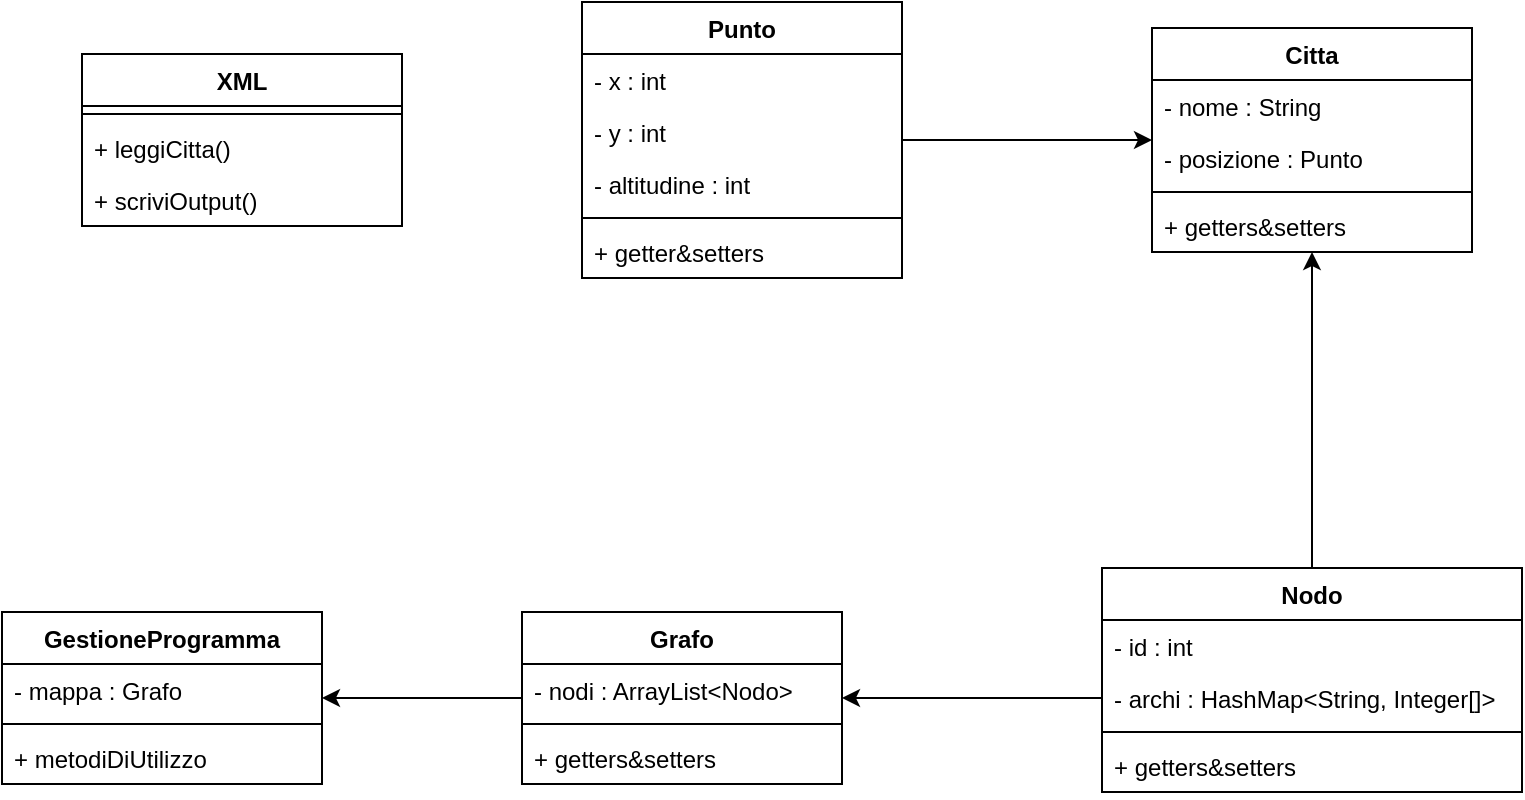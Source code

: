 <mxfile version="14.6.13" type="device"><diagram id="CwCLMNkQ8oK-efodpfcw" name="Page-1"><mxGraphModel dx="982" dy="582" grid="1" gridSize="10" guides="1" tooltips="1" connect="1" arrows="1" fold="1" page="1" pageScale="1" pageWidth="827" pageHeight="1169" math="0" shadow="0"><root><mxCell id="0"/><mxCell id="1" parent="0"/><mxCell id="TOiY_6qtpV0-sbjie0g5-25" style="edgeStyle=orthogonalEdgeStyle;rounded=0;orthogonalLoop=1;jettySize=auto;html=1;" edge="1" parent="1" source="TOiY_6qtpV0-sbjie0g5-1" target="TOiY_6qtpV0-sbjie0g5-17"><mxGeometry relative="1" as="geometry"/></mxCell><mxCell id="TOiY_6qtpV0-sbjie0g5-1" value="Nodo" style="swimlane;fontStyle=1;align=center;verticalAlign=top;childLayout=stackLayout;horizontal=1;startSize=26;horizontalStack=0;resizeParent=1;resizeParentMax=0;resizeLast=0;collapsible=1;marginBottom=0;" vertex="1" parent="1"><mxGeometry x="720" y="630" width="210" height="112" as="geometry"/></mxCell><mxCell id="TOiY_6qtpV0-sbjie0g5-5" value="- id : int" style="text;strokeColor=none;fillColor=none;align=left;verticalAlign=top;spacingLeft=4;spacingRight=4;overflow=hidden;rotatable=0;points=[[0,0.5],[1,0.5]];portConstraint=eastwest;" vertex="1" parent="TOiY_6qtpV0-sbjie0g5-1"><mxGeometry y="26" width="210" height="26" as="geometry"/></mxCell><mxCell id="TOiY_6qtpV0-sbjie0g5-2" value="- archi : HashMap&lt;String, Integer[]&gt;" style="text;strokeColor=none;fillColor=none;align=left;verticalAlign=top;spacingLeft=4;spacingRight=4;overflow=hidden;rotatable=0;points=[[0,0.5],[1,0.5]];portConstraint=eastwest;" vertex="1" parent="TOiY_6qtpV0-sbjie0g5-1"><mxGeometry y="52" width="210" height="26" as="geometry"/></mxCell><mxCell id="TOiY_6qtpV0-sbjie0g5-3" value="" style="line;strokeWidth=1;fillColor=none;align=left;verticalAlign=middle;spacingTop=-1;spacingLeft=3;spacingRight=3;rotatable=0;labelPosition=right;points=[];portConstraint=eastwest;" vertex="1" parent="TOiY_6qtpV0-sbjie0g5-1"><mxGeometry y="78" width="210" height="8" as="geometry"/></mxCell><mxCell id="TOiY_6qtpV0-sbjie0g5-4" value="+ getters&amp;setters" style="text;strokeColor=none;fillColor=none;align=left;verticalAlign=top;spacingLeft=4;spacingRight=4;overflow=hidden;rotatable=0;points=[[0,0.5],[1,0.5]];portConstraint=eastwest;" vertex="1" parent="TOiY_6qtpV0-sbjie0g5-1"><mxGeometry y="86" width="210" height="26" as="geometry"/></mxCell><mxCell id="TOiY_6qtpV0-sbjie0g5-6" value="XML" style="swimlane;fontStyle=1;align=center;verticalAlign=top;childLayout=stackLayout;horizontal=1;startSize=26;horizontalStack=0;resizeParent=1;resizeParentMax=0;resizeLast=0;collapsible=1;marginBottom=0;" vertex="1" parent="1"><mxGeometry x="210" y="373" width="160" height="86" as="geometry"/></mxCell><mxCell id="TOiY_6qtpV0-sbjie0g5-8" value="" style="line;strokeWidth=1;fillColor=none;align=left;verticalAlign=middle;spacingTop=-1;spacingLeft=3;spacingRight=3;rotatable=0;labelPosition=right;points=[];portConstraint=eastwest;" vertex="1" parent="TOiY_6qtpV0-sbjie0g5-6"><mxGeometry y="26" width="160" height="8" as="geometry"/></mxCell><mxCell id="TOiY_6qtpV0-sbjie0g5-10" value="+ leggiCitta()" style="text;strokeColor=none;fillColor=none;align=left;verticalAlign=top;spacingLeft=4;spacingRight=4;overflow=hidden;rotatable=0;points=[[0,0.5],[1,0.5]];portConstraint=eastwest;" vertex="1" parent="TOiY_6qtpV0-sbjie0g5-6"><mxGeometry y="34" width="160" height="26" as="geometry"/></mxCell><mxCell id="TOiY_6qtpV0-sbjie0g5-9" value="+ scriviOutput()" style="text;strokeColor=none;fillColor=none;align=left;verticalAlign=top;spacingLeft=4;spacingRight=4;overflow=hidden;rotatable=0;points=[[0,0.5],[1,0.5]];portConstraint=eastwest;" vertex="1" parent="TOiY_6qtpV0-sbjie0g5-6"><mxGeometry y="60" width="160" height="26" as="geometry"/></mxCell><mxCell id="TOiY_6qtpV0-sbjie0g5-28" style="edgeStyle=orthogonalEdgeStyle;rounded=0;orthogonalLoop=1;jettySize=auto;html=1;" edge="1" parent="1" source="TOiY_6qtpV0-sbjie0g5-11" target="TOiY_6qtpV0-sbjie0g5-17"><mxGeometry relative="1" as="geometry"/></mxCell><mxCell id="TOiY_6qtpV0-sbjie0g5-11" value="Punto" style="swimlane;fontStyle=1;align=center;verticalAlign=top;childLayout=stackLayout;horizontal=1;startSize=26;horizontalStack=0;resizeParent=1;resizeParentMax=0;resizeLast=0;collapsible=1;marginBottom=0;" vertex="1" parent="1"><mxGeometry x="460" y="347" width="160" height="138" as="geometry"/></mxCell><mxCell id="TOiY_6qtpV0-sbjie0g5-15" value="- x : int" style="text;strokeColor=none;fillColor=none;align=left;verticalAlign=top;spacingLeft=4;spacingRight=4;overflow=hidden;rotatable=0;points=[[0,0.5],[1,0.5]];portConstraint=eastwest;" vertex="1" parent="TOiY_6qtpV0-sbjie0g5-11"><mxGeometry y="26" width="160" height="26" as="geometry"/></mxCell><mxCell id="TOiY_6qtpV0-sbjie0g5-16" value="- y : int" style="text;strokeColor=none;fillColor=none;align=left;verticalAlign=top;spacingLeft=4;spacingRight=4;overflow=hidden;rotatable=0;points=[[0,0.5],[1,0.5]];portConstraint=eastwest;" vertex="1" parent="TOiY_6qtpV0-sbjie0g5-11"><mxGeometry y="52" width="160" height="26" as="geometry"/></mxCell><mxCell id="TOiY_6qtpV0-sbjie0g5-12" value="- altitudine : int" style="text;strokeColor=none;fillColor=none;align=left;verticalAlign=top;spacingLeft=4;spacingRight=4;overflow=hidden;rotatable=0;points=[[0,0.5],[1,0.5]];portConstraint=eastwest;" vertex="1" parent="TOiY_6qtpV0-sbjie0g5-11"><mxGeometry y="78" width="160" height="26" as="geometry"/></mxCell><mxCell id="TOiY_6qtpV0-sbjie0g5-13" value="" style="line;strokeWidth=1;fillColor=none;align=left;verticalAlign=middle;spacingTop=-1;spacingLeft=3;spacingRight=3;rotatable=0;labelPosition=right;points=[];portConstraint=eastwest;" vertex="1" parent="TOiY_6qtpV0-sbjie0g5-11"><mxGeometry y="104" width="160" height="8" as="geometry"/></mxCell><mxCell id="TOiY_6qtpV0-sbjie0g5-14" value="+ getter&amp;setters" style="text;strokeColor=none;fillColor=none;align=left;verticalAlign=top;spacingLeft=4;spacingRight=4;overflow=hidden;rotatable=0;points=[[0,0.5],[1,0.5]];portConstraint=eastwest;" vertex="1" parent="TOiY_6qtpV0-sbjie0g5-11"><mxGeometry y="112" width="160" height="26" as="geometry"/></mxCell><mxCell id="TOiY_6qtpV0-sbjie0g5-17" value="Citta" style="swimlane;fontStyle=1;align=center;verticalAlign=top;childLayout=stackLayout;horizontal=1;startSize=26;horizontalStack=0;resizeParent=1;resizeParentMax=0;resizeLast=0;collapsible=1;marginBottom=0;" vertex="1" parent="1"><mxGeometry x="745" y="360" width="160" height="112" as="geometry"/></mxCell><mxCell id="TOiY_6qtpV0-sbjie0g5-27" value="- nome : String" style="text;strokeColor=none;fillColor=none;align=left;verticalAlign=top;spacingLeft=4;spacingRight=4;overflow=hidden;rotatable=0;points=[[0,0.5],[1,0.5]];portConstraint=eastwest;" vertex="1" parent="TOiY_6qtpV0-sbjie0g5-17"><mxGeometry y="26" width="160" height="26" as="geometry"/></mxCell><mxCell id="TOiY_6qtpV0-sbjie0g5-18" value="- posizione : Punto" style="text;strokeColor=none;fillColor=none;align=left;verticalAlign=top;spacingLeft=4;spacingRight=4;overflow=hidden;rotatable=0;points=[[0,0.5],[1,0.5]];portConstraint=eastwest;" vertex="1" parent="TOiY_6qtpV0-sbjie0g5-17"><mxGeometry y="52" width="160" height="26" as="geometry"/></mxCell><mxCell id="TOiY_6qtpV0-sbjie0g5-19" value="" style="line;strokeWidth=1;fillColor=none;align=left;verticalAlign=middle;spacingTop=-1;spacingLeft=3;spacingRight=3;rotatable=0;labelPosition=right;points=[];portConstraint=eastwest;" vertex="1" parent="TOiY_6qtpV0-sbjie0g5-17"><mxGeometry y="78" width="160" height="8" as="geometry"/></mxCell><mxCell id="TOiY_6qtpV0-sbjie0g5-20" value="+ getters&amp;setters" style="text;strokeColor=none;fillColor=none;align=left;verticalAlign=top;spacingLeft=4;spacingRight=4;overflow=hidden;rotatable=0;points=[[0,0.5],[1,0.5]];portConstraint=eastwest;" vertex="1" parent="TOiY_6qtpV0-sbjie0g5-17"><mxGeometry y="86" width="160" height="26" as="geometry"/></mxCell><mxCell id="TOiY_6qtpV0-sbjie0g5-33" style="edgeStyle=orthogonalEdgeStyle;rounded=0;orthogonalLoop=1;jettySize=auto;html=1;" edge="1" parent="1" source="TOiY_6qtpV0-sbjie0g5-21" target="TOiY_6qtpV0-sbjie0g5-29"><mxGeometry relative="1" as="geometry"/></mxCell><mxCell id="TOiY_6qtpV0-sbjie0g5-21" value="Grafo" style="swimlane;fontStyle=1;align=center;verticalAlign=top;childLayout=stackLayout;horizontal=1;startSize=26;horizontalStack=0;resizeParent=1;resizeParentMax=0;resizeLast=0;collapsible=1;marginBottom=0;" vertex="1" parent="1"><mxGeometry x="430" y="652" width="160" height="86" as="geometry"/></mxCell><mxCell id="TOiY_6qtpV0-sbjie0g5-22" value="- nodi : ArrayList&lt;Nodo&gt;" style="text;strokeColor=none;fillColor=none;align=left;verticalAlign=top;spacingLeft=4;spacingRight=4;overflow=hidden;rotatable=0;points=[[0,0.5],[1,0.5]];portConstraint=eastwest;" vertex="1" parent="TOiY_6qtpV0-sbjie0g5-21"><mxGeometry y="26" width="160" height="26" as="geometry"/></mxCell><mxCell id="TOiY_6qtpV0-sbjie0g5-23" value="" style="line;strokeWidth=1;fillColor=none;align=left;verticalAlign=middle;spacingTop=-1;spacingLeft=3;spacingRight=3;rotatable=0;labelPosition=right;points=[];portConstraint=eastwest;" vertex="1" parent="TOiY_6qtpV0-sbjie0g5-21"><mxGeometry y="52" width="160" height="8" as="geometry"/></mxCell><mxCell id="TOiY_6qtpV0-sbjie0g5-24" value="+ getters&amp;setters" style="text;strokeColor=none;fillColor=none;align=left;verticalAlign=top;spacingLeft=4;spacingRight=4;overflow=hidden;rotatable=0;points=[[0,0.5],[1,0.5]];portConstraint=eastwest;" vertex="1" parent="TOiY_6qtpV0-sbjie0g5-21"><mxGeometry y="60" width="160" height="26" as="geometry"/></mxCell><mxCell id="TOiY_6qtpV0-sbjie0g5-26" style="edgeStyle=orthogonalEdgeStyle;rounded=0;orthogonalLoop=1;jettySize=auto;html=1;" edge="1" parent="1" source="TOiY_6qtpV0-sbjie0g5-2" target="TOiY_6qtpV0-sbjie0g5-21"><mxGeometry relative="1" as="geometry"/></mxCell><mxCell id="TOiY_6qtpV0-sbjie0g5-29" value="GestioneProgramma" style="swimlane;fontStyle=1;align=center;verticalAlign=top;childLayout=stackLayout;horizontal=1;startSize=26;horizontalStack=0;resizeParent=1;resizeParentMax=0;resizeLast=0;collapsible=1;marginBottom=0;" vertex="1" parent="1"><mxGeometry x="170" y="652" width="160" height="86" as="geometry"/></mxCell><mxCell id="TOiY_6qtpV0-sbjie0g5-30" value="- mappa : Grafo" style="text;strokeColor=none;fillColor=none;align=left;verticalAlign=top;spacingLeft=4;spacingRight=4;overflow=hidden;rotatable=0;points=[[0,0.5],[1,0.5]];portConstraint=eastwest;" vertex="1" parent="TOiY_6qtpV0-sbjie0g5-29"><mxGeometry y="26" width="160" height="26" as="geometry"/></mxCell><mxCell id="TOiY_6qtpV0-sbjie0g5-31" value="" style="line;strokeWidth=1;fillColor=none;align=left;verticalAlign=middle;spacingTop=-1;spacingLeft=3;spacingRight=3;rotatable=0;labelPosition=right;points=[];portConstraint=eastwest;" vertex="1" parent="TOiY_6qtpV0-sbjie0g5-29"><mxGeometry y="52" width="160" height="8" as="geometry"/></mxCell><mxCell id="TOiY_6qtpV0-sbjie0g5-32" value="+ metodiDiUtilizzo" style="text;strokeColor=none;fillColor=none;align=left;verticalAlign=top;spacingLeft=4;spacingRight=4;overflow=hidden;rotatable=0;points=[[0,0.5],[1,0.5]];portConstraint=eastwest;" vertex="1" parent="TOiY_6qtpV0-sbjie0g5-29"><mxGeometry y="60" width="160" height="26" as="geometry"/></mxCell></root></mxGraphModel></diagram></mxfile>